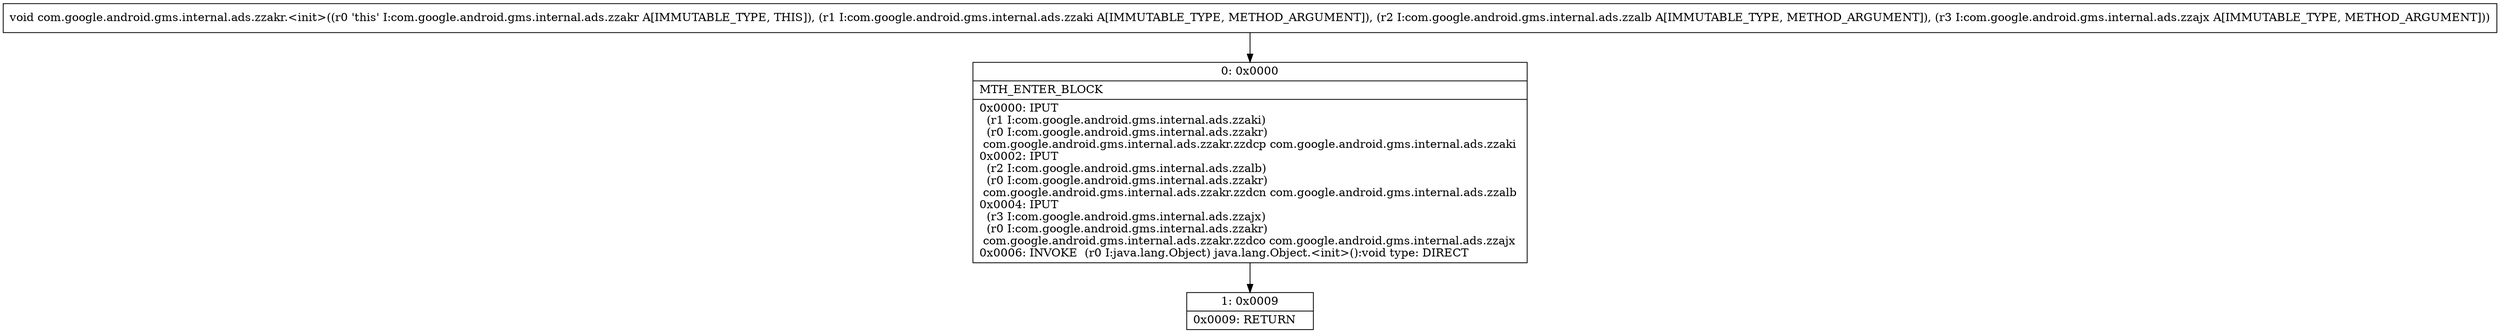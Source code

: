 digraph "CFG forcom.google.android.gms.internal.ads.zzakr.\<init\>(Lcom\/google\/android\/gms\/internal\/ads\/zzaki;Lcom\/google\/android\/gms\/internal\/ads\/zzalb;Lcom\/google\/android\/gms\/internal\/ads\/zzajx;)V" {
Node_0 [shape=record,label="{0\:\ 0x0000|MTH_ENTER_BLOCK\l|0x0000: IPUT  \l  (r1 I:com.google.android.gms.internal.ads.zzaki)\l  (r0 I:com.google.android.gms.internal.ads.zzakr)\l com.google.android.gms.internal.ads.zzakr.zzdcp com.google.android.gms.internal.ads.zzaki \l0x0002: IPUT  \l  (r2 I:com.google.android.gms.internal.ads.zzalb)\l  (r0 I:com.google.android.gms.internal.ads.zzakr)\l com.google.android.gms.internal.ads.zzakr.zzdcn com.google.android.gms.internal.ads.zzalb \l0x0004: IPUT  \l  (r3 I:com.google.android.gms.internal.ads.zzajx)\l  (r0 I:com.google.android.gms.internal.ads.zzakr)\l com.google.android.gms.internal.ads.zzakr.zzdco com.google.android.gms.internal.ads.zzajx \l0x0006: INVOKE  (r0 I:java.lang.Object) java.lang.Object.\<init\>():void type: DIRECT \l}"];
Node_1 [shape=record,label="{1\:\ 0x0009|0x0009: RETURN   \l}"];
MethodNode[shape=record,label="{void com.google.android.gms.internal.ads.zzakr.\<init\>((r0 'this' I:com.google.android.gms.internal.ads.zzakr A[IMMUTABLE_TYPE, THIS]), (r1 I:com.google.android.gms.internal.ads.zzaki A[IMMUTABLE_TYPE, METHOD_ARGUMENT]), (r2 I:com.google.android.gms.internal.ads.zzalb A[IMMUTABLE_TYPE, METHOD_ARGUMENT]), (r3 I:com.google.android.gms.internal.ads.zzajx A[IMMUTABLE_TYPE, METHOD_ARGUMENT])) }"];
MethodNode -> Node_0;
Node_0 -> Node_1;
}

